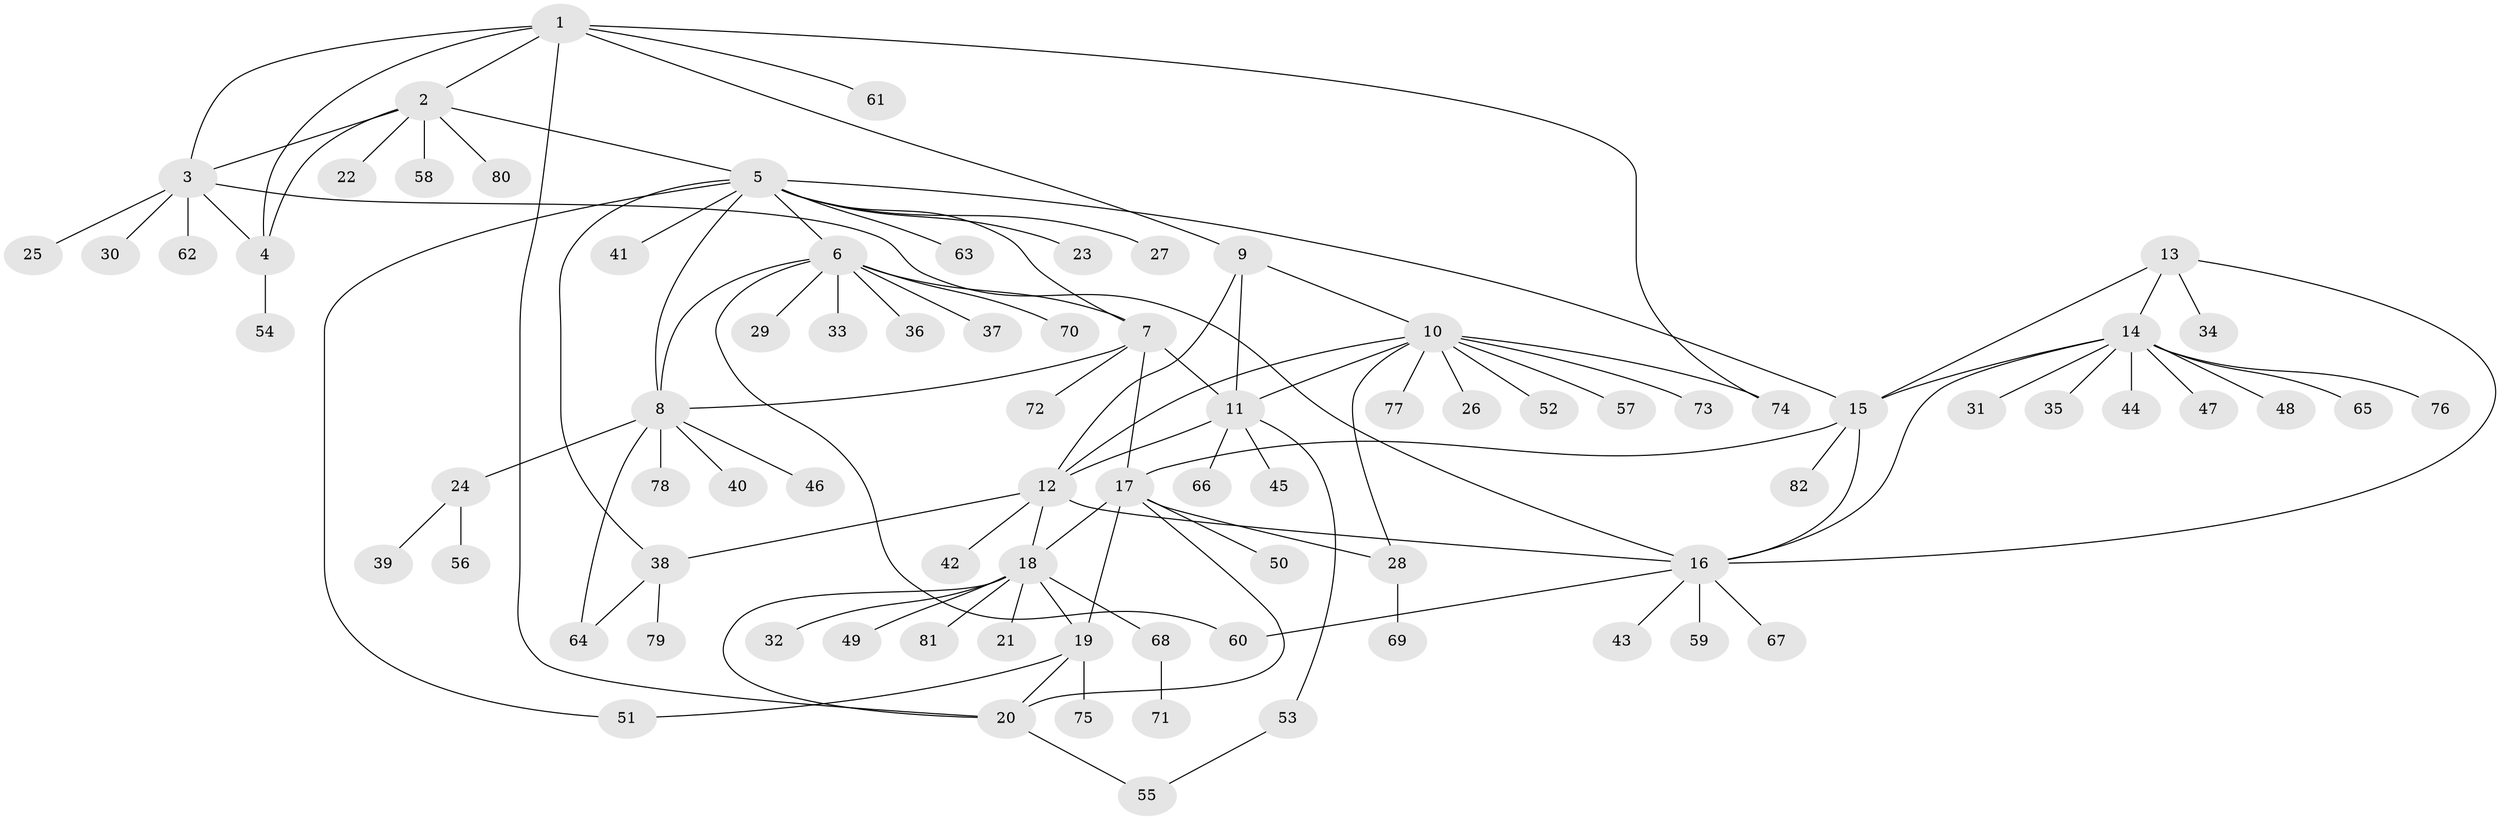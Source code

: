 // Generated by graph-tools (version 1.1) at 2025/15/03/09/25 04:15:47]
// undirected, 82 vertices, 109 edges
graph export_dot {
graph [start="1"]
  node [color=gray90,style=filled];
  1;
  2;
  3;
  4;
  5;
  6;
  7;
  8;
  9;
  10;
  11;
  12;
  13;
  14;
  15;
  16;
  17;
  18;
  19;
  20;
  21;
  22;
  23;
  24;
  25;
  26;
  27;
  28;
  29;
  30;
  31;
  32;
  33;
  34;
  35;
  36;
  37;
  38;
  39;
  40;
  41;
  42;
  43;
  44;
  45;
  46;
  47;
  48;
  49;
  50;
  51;
  52;
  53;
  54;
  55;
  56;
  57;
  58;
  59;
  60;
  61;
  62;
  63;
  64;
  65;
  66;
  67;
  68;
  69;
  70;
  71;
  72;
  73;
  74;
  75;
  76;
  77;
  78;
  79;
  80;
  81;
  82;
  1 -- 2;
  1 -- 3;
  1 -- 4;
  1 -- 9;
  1 -- 20;
  1 -- 61;
  1 -- 74;
  2 -- 3;
  2 -- 4;
  2 -- 5;
  2 -- 22;
  2 -- 58;
  2 -- 80;
  3 -- 4;
  3 -- 16;
  3 -- 25;
  3 -- 30;
  3 -- 62;
  4 -- 54;
  5 -- 6;
  5 -- 7;
  5 -- 8;
  5 -- 15;
  5 -- 23;
  5 -- 27;
  5 -- 38;
  5 -- 41;
  5 -- 51;
  5 -- 63;
  6 -- 7;
  6 -- 8;
  6 -- 29;
  6 -- 33;
  6 -- 36;
  6 -- 37;
  6 -- 60;
  6 -- 70;
  7 -- 8;
  7 -- 11;
  7 -- 17;
  7 -- 72;
  8 -- 24;
  8 -- 40;
  8 -- 46;
  8 -- 64;
  8 -- 78;
  9 -- 10;
  9 -- 11;
  9 -- 12;
  10 -- 11;
  10 -- 12;
  10 -- 26;
  10 -- 28;
  10 -- 52;
  10 -- 57;
  10 -- 73;
  10 -- 74;
  10 -- 77;
  11 -- 12;
  11 -- 45;
  11 -- 53;
  11 -- 66;
  12 -- 16;
  12 -- 18;
  12 -- 38;
  12 -- 42;
  13 -- 14;
  13 -- 15;
  13 -- 16;
  13 -- 34;
  14 -- 15;
  14 -- 16;
  14 -- 31;
  14 -- 35;
  14 -- 44;
  14 -- 47;
  14 -- 48;
  14 -- 65;
  14 -- 76;
  15 -- 16;
  15 -- 17;
  15 -- 82;
  16 -- 43;
  16 -- 59;
  16 -- 60;
  16 -- 67;
  17 -- 18;
  17 -- 19;
  17 -- 20;
  17 -- 28;
  17 -- 50;
  18 -- 19;
  18 -- 20;
  18 -- 21;
  18 -- 32;
  18 -- 49;
  18 -- 68;
  18 -- 81;
  19 -- 20;
  19 -- 51;
  19 -- 75;
  20 -- 55;
  24 -- 39;
  24 -- 56;
  28 -- 69;
  38 -- 64;
  38 -- 79;
  53 -- 55;
  68 -- 71;
}
